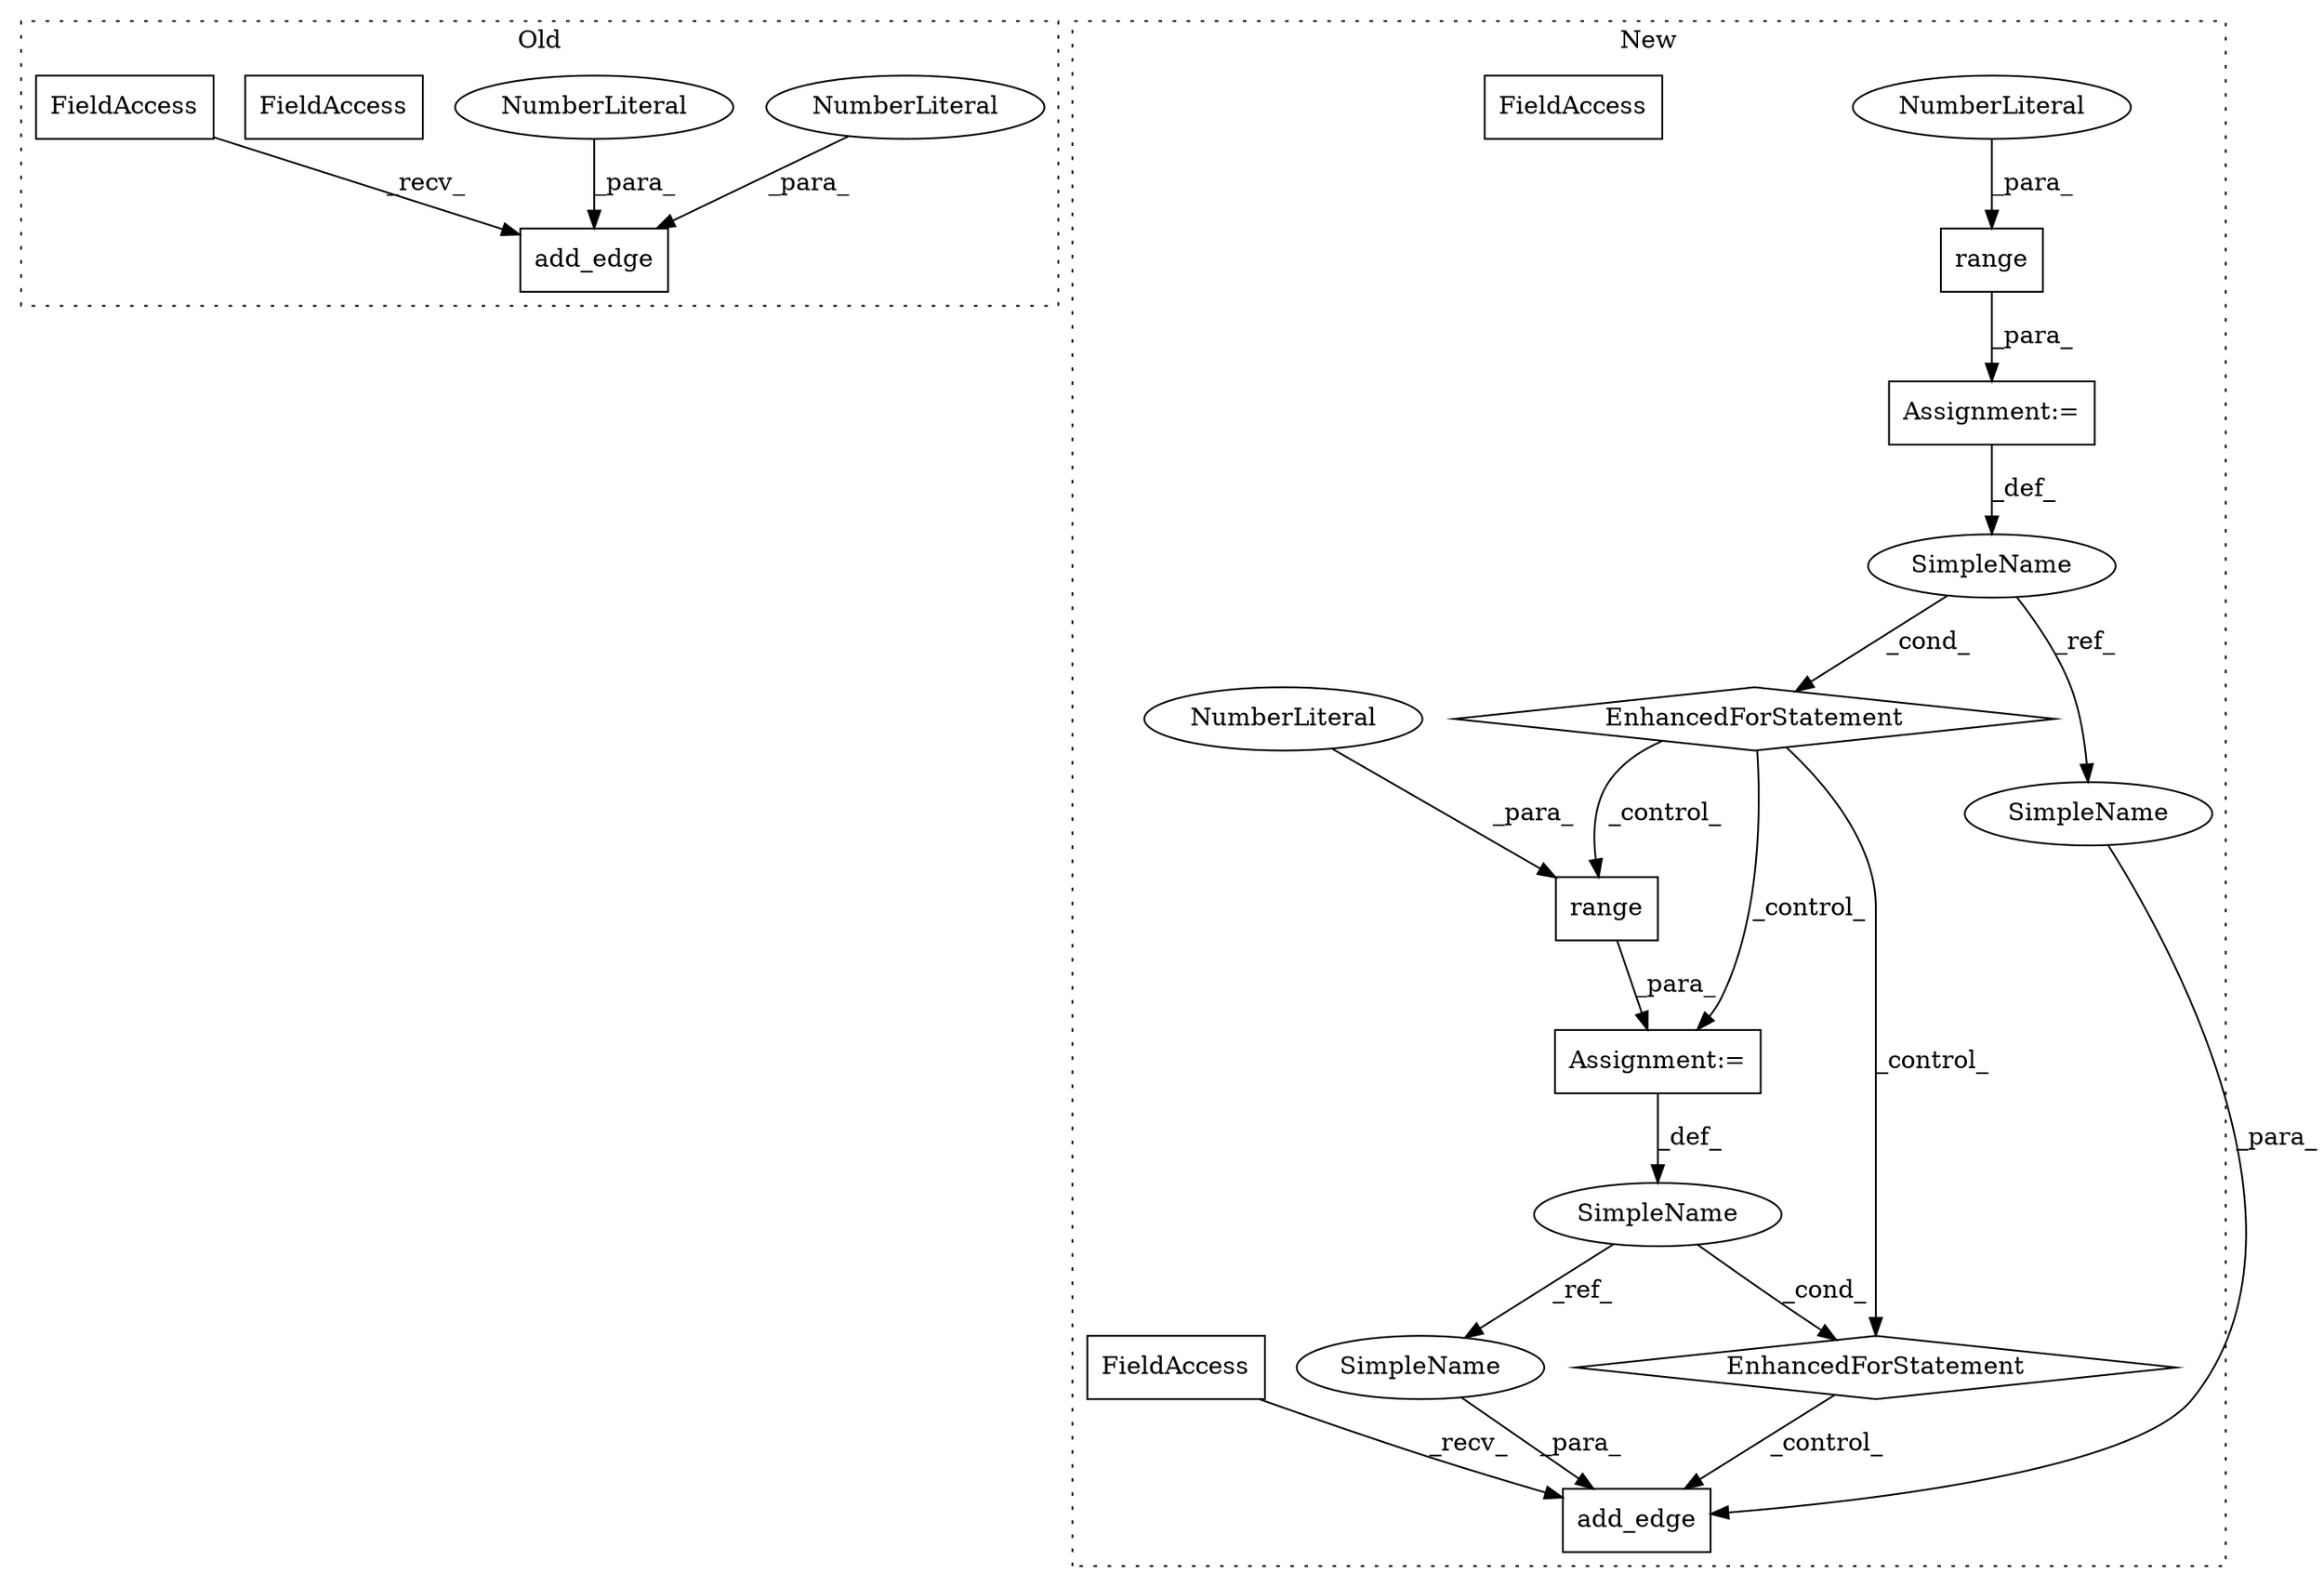 digraph G {
subgraph cluster0 {
1 [label="add_edge" a="32" s="760,772" l="9,1" shape="box"];
11 [label="NumberLiteral" a="34" s="771" l="1" shape="ellipse"];
12 [label="NumberLiteral" a="34" s="769" l="1" shape="ellipse"];
14 [label="FieldAccess" a="22" s="758" l="1" shape="box"];
18 [label="FieldAccess" a="22" s="758" l="1" shape="box"];
label = "Old";
style="dotted";
}
subgraph cluster1 {
2 [label="add_edge" a="32" s="846,858" l="9,1" shape="box"];
3 [label="Assignment:=" a="7" s="757,832" l="57,2" shape="box"];
4 [label="Assignment:=" a="7" s="676,747" l="53,2" shape="box"];
5 [label="EnhancedForStatement" a="70" s="676,747" l="53,2" shape="diamond"];
6 [label="SimpleName" a="42" s="818" l="1" shape="ellipse"];
7 [label="EnhancedForStatement" a="70" s="757,832" l="57,2" shape="diamond"];
8 [label="SimpleName" a="42" s="733" l="1" shape="ellipse"];
9 [label="range" a="32" s="737,746" l="6,1" shape="box"];
10 [label="NumberLiteral" a="34" s="743" l="3" shape="ellipse"];
13 [label="FieldAccess" a="22" s="844" l="1" shape="box"];
15 [label="range" a="32" s="822,831" l="6,1" shape="box"];
16 [label="NumberLiteral" a="34" s="828" l="3" shape="ellipse"];
17 [label="SimpleName" a="42" s="855" l="1" shape="ellipse"];
19 [label="FieldAccess" a="22" s="844" l="1" shape="box"];
20 [label="SimpleName" a="42" s="857" l="1" shape="ellipse"];
label = "New";
style="dotted";
}
3 -> 6 [label="_def_"];
4 -> 8 [label="_def_"];
5 -> 15 [label="_control_"];
5 -> 3 [label="_control_"];
5 -> 7 [label="_control_"];
6 -> 20 [label="_ref_"];
6 -> 7 [label="_cond_"];
7 -> 2 [label="_control_"];
8 -> 5 [label="_cond_"];
8 -> 17 [label="_ref_"];
9 -> 4 [label="_para_"];
10 -> 9 [label="_para_"];
11 -> 1 [label="_para_"];
12 -> 1 [label="_para_"];
15 -> 3 [label="_para_"];
16 -> 15 [label="_para_"];
17 -> 2 [label="_para_"];
18 -> 1 [label="_recv_"];
19 -> 2 [label="_recv_"];
20 -> 2 [label="_para_"];
}